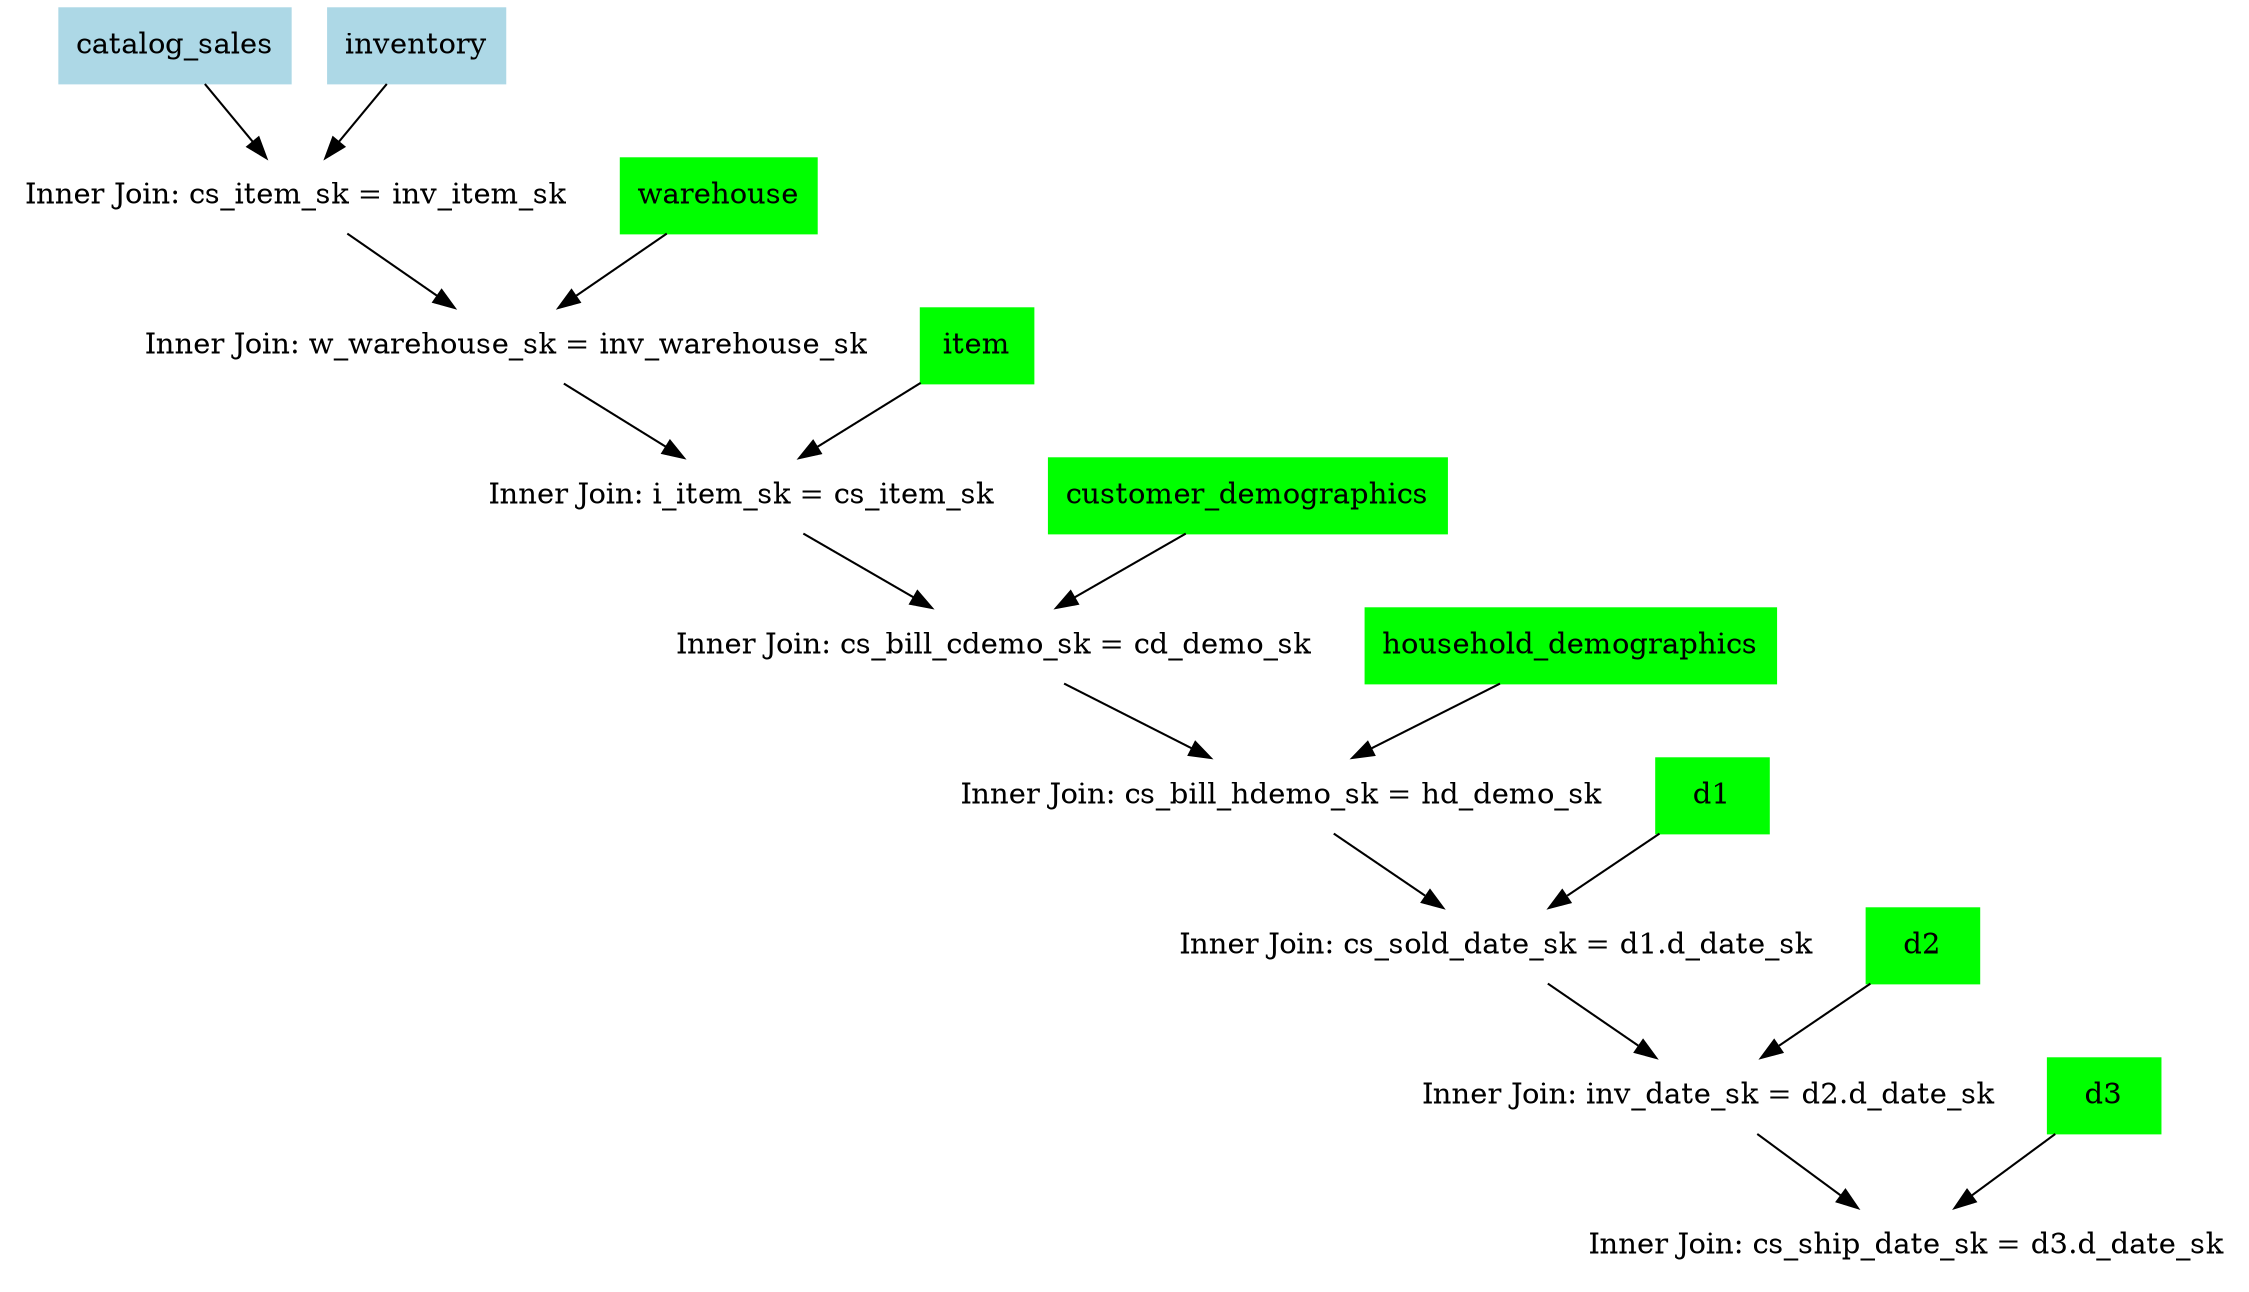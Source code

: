 digraph G {

	node0 [shape=box, label="Inner Join: cs_ship_date_sk = d3.d_date_sk", style=filled, color="white"];

	node0_0 -> node0;

	node0_0 [shape=box, label="Inner Join: inv_date_sk = d2.d_date_sk", style=filled, color="white"];

	node0_0_0 -> node0_0;

	node0_0_0 [shape=box, label="Inner Join: cs_sold_date_sk = d1.d_date_sk", style=filled, color="white"];

	node0_0_0_0 -> node0_0_0;

	node0_0_0_0 [shape=box, label="Inner Join: cs_bill_hdemo_sk = hd_demo_sk", style=filled, color="white"];

	node0_0_0_0_0 -> node0_0_0_0;

	node0_0_0_0_0 [shape=box, label="Inner Join: cs_bill_cdemo_sk = cd_demo_sk", style=filled, color="white"];

	node0_0_0_0_0_0 -> node0_0_0_0_0;

	node0_0_0_0_0_0 [shape=box, label="Inner Join: i_item_sk = cs_item_sk", style=filled, color="white"];

	node0_0_0_0_0_0_0 -> node0_0_0_0_0_0;

	node0_0_0_0_0_0_0 [shape=box, label="Inner Join: w_warehouse_sk = inv_warehouse_sk", style=filled, color="white"];

	node0_0_0_0_0_0_0_0 -> node0_0_0_0_0_0_0;

	node0_0_0_0_0_0_0_0 [shape=box, label="Inner Join: cs_item_sk = inv_item_sk", style=filled, color="white"];

	node0_0_0_0_0_0_0_0_0 -> node0_0_0_0_0_0_0_0;

	node0_0_0_0_0_0_0_0_0 [shape=box, label="catalog_sales", style=filled, color="lightblue"];

	node0_0_0_0_0_0_0_0_1 -> node0_0_0_0_0_0_0_0;

	node0_0_0_0_0_0_0_0_1 [shape=box, label="inventory", style=filled, color="lightblue"];

	node0_0_0_0_0_0_0_1 -> node0_0_0_0_0_0_0;

	node0_0_0_0_0_0_0_1 [shape=box, label="warehouse", style=filled, color="green"];

	node0_0_0_0_0_0_1 -> node0_0_0_0_0_0;

	node0_0_0_0_0_0_1 [shape=box, label="item", style=filled, color="green"];

	node0_0_0_0_0_1 -> node0_0_0_0_0;

	node0_0_0_0_0_1 [shape=box, label="customer_demographics", style=filled, color="green"];

	node0_0_0_0_1 -> node0_0_0_0;

	node0_0_0_0_1 [shape=box, label="household_demographics", style=filled, color="green"];

	node0_0_0_1 -> node0_0_0;

	node0_0_0_1 [shape=box, label="d1", style=filled, color="green"];

	node0_0_1 -> node0_0;

	node0_0_1 [shape=box, label="d2", style=filled, color="green"];

	node0_1 -> node0;

	node0_1 [shape=box, label="d3", style=filled, color="green"];

}


